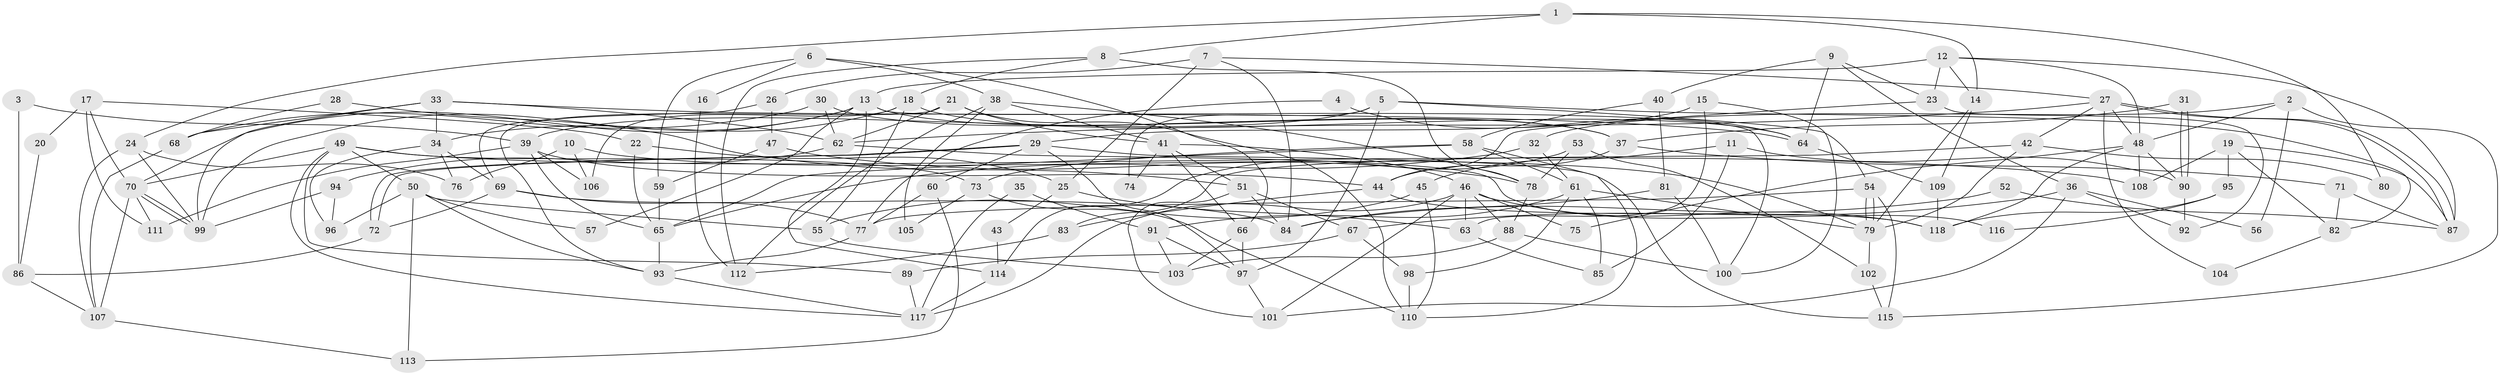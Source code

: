 // Generated by graph-tools (version 1.1) at 2025/50/03/09/25 03:50:12]
// undirected, 118 vertices, 236 edges
graph export_dot {
graph [start="1"]
  node [color=gray90,style=filled];
  1;
  2;
  3;
  4;
  5;
  6;
  7;
  8;
  9;
  10;
  11;
  12;
  13;
  14;
  15;
  16;
  17;
  18;
  19;
  20;
  21;
  22;
  23;
  24;
  25;
  26;
  27;
  28;
  29;
  30;
  31;
  32;
  33;
  34;
  35;
  36;
  37;
  38;
  39;
  40;
  41;
  42;
  43;
  44;
  45;
  46;
  47;
  48;
  49;
  50;
  51;
  52;
  53;
  54;
  55;
  56;
  57;
  58;
  59;
  60;
  61;
  62;
  63;
  64;
  65;
  66;
  67;
  68;
  69;
  70;
  71;
  72;
  73;
  74;
  75;
  76;
  77;
  78;
  79;
  80;
  81;
  82;
  83;
  84;
  85;
  86;
  87;
  88;
  89;
  90;
  91;
  92;
  93;
  94;
  95;
  96;
  97;
  98;
  99;
  100;
  101;
  102;
  103;
  104;
  105;
  106;
  107;
  108;
  109;
  110;
  111;
  112;
  113;
  114;
  115;
  116;
  117;
  118;
  1 -- 14;
  1 -- 8;
  1 -- 24;
  1 -- 80;
  2 -- 115;
  2 -- 48;
  2 -- 32;
  2 -- 56;
  3 -- 86;
  3 -- 39;
  4 -- 77;
  4 -- 64;
  5 -- 97;
  5 -- 39;
  5 -- 54;
  5 -- 74;
  5 -- 82;
  6 -- 66;
  6 -- 38;
  6 -- 16;
  6 -- 59;
  7 -- 84;
  7 -- 27;
  7 -- 25;
  7 -- 26;
  8 -- 112;
  8 -- 78;
  8 -- 18;
  9 -- 23;
  9 -- 64;
  9 -- 36;
  9 -- 40;
  10 -- 76;
  10 -- 106;
  10 -- 79;
  11 -- 90;
  11 -- 45;
  11 -- 85;
  12 -- 13;
  12 -- 48;
  12 -- 14;
  12 -- 23;
  12 -- 87;
  13 -- 99;
  13 -- 100;
  13 -- 37;
  13 -- 57;
  13 -- 70;
  13 -- 114;
  14 -- 79;
  14 -- 109;
  15 -- 29;
  15 -- 63;
  15 -- 100;
  16 -- 112;
  17 -- 70;
  17 -- 22;
  17 -- 20;
  17 -- 111;
  18 -- 34;
  18 -- 55;
  18 -- 64;
  18 -- 106;
  19 -- 87;
  19 -- 82;
  19 -- 95;
  19 -- 108;
  20 -- 86;
  21 -- 93;
  21 -- 62;
  21 -- 41;
  21 -- 110;
  22 -- 25;
  22 -- 65;
  23 -- 44;
  23 -- 92;
  24 -- 99;
  24 -- 76;
  24 -- 107;
  25 -- 63;
  25 -- 43;
  26 -- 69;
  26 -- 47;
  27 -- 62;
  27 -- 87;
  27 -- 87;
  27 -- 42;
  27 -- 48;
  27 -- 104;
  28 -- 51;
  28 -- 68;
  29 -- 72;
  29 -- 72;
  29 -- 60;
  29 -- 97;
  29 -- 115;
  30 -- 68;
  30 -- 37;
  30 -- 62;
  31 -- 37;
  31 -- 90;
  31 -- 90;
  32 -- 61;
  32 -- 65;
  33 -- 64;
  33 -- 34;
  33 -- 62;
  33 -- 68;
  33 -- 99;
  34 -- 96;
  34 -- 69;
  34 -- 76;
  35 -- 117;
  35 -- 91;
  36 -- 92;
  36 -- 56;
  36 -- 67;
  36 -- 101;
  37 -- 44;
  37 -- 71;
  38 -- 41;
  38 -- 78;
  38 -- 105;
  38 -- 112;
  39 -- 111;
  39 -- 65;
  39 -- 44;
  39 -- 106;
  40 -- 58;
  40 -- 81;
  41 -- 46;
  41 -- 51;
  41 -- 66;
  41 -- 74;
  42 -- 79;
  42 -- 80;
  42 -- 83;
  43 -- 114;
  44 -- 118;
  44 -- 83;
  45 -- 55;
  45 -- 110;
  46 -- 101;
  46 -- 117;
  46 -- 63;
  46 -- 75;
  46 -- 88;
  46 -- 118;
  47 -- 59;
  47 -- 78;
  48 -- 108;
  48 -- 75;
  48 -- 90;
  48 -- 118;
  49 -- 70;
  49 -- 89;
  49 -- 50;
  49 -- 73;
  49 -- 108;
  49 -- 117;
  50 -- 55;
  50 -- 57;
  50 -- 93;
  50 -- 96;
  50 -- 113;
  51 -- 67;
  51 -- 84;
  51 -- 101;
  52 -- 84;
  52 -- 87;
  53 -- 78;
  53 -- 102;
  53 -- 114;
  54 -- 79;
  54 -- 79;
  54 -- 77;
  54 -- 115;
  55 -- 103;
  58 -- 73;
  58 -- 65;
  58 -- 61;
  58 -- 110;
  59 -- 65;
  60 -- 77;
  60 -- 113;
  61 -- 79;
  61 -- 85;
  61 -- 91;
  61 -- 98;
  62 -- 94;
  62 -- 116;
  63 -- 85;
  64 -- 109;
  65 -- 93;
  66 -- 97;
  66 -- 103;
  67 -- 98;
  67 -- 89;
  68 -- 107;
  69 -- 77;
  69 -- 84;
  69 -- 72;
  70 -- 99;
  70 -- 99;
  70 -- 107;
  70 -- 111;
  71 -- 87;
  71 -- 82;
  72 -- 86;
  73 -- 110;
  73 -- 105;
  77 -- 93;
  78 -- 88;
  79 -- 102;
  81 -- 100;
  81 -- 84;
  82 -- 104;
  83 -- 112;
  86 -- 107;
  88 -- 103;
  88 -- 100;
  89 -- 117;
  90 -- 92;
  91 -- 97;
  91 -- 103;
  93 -- 117;
  94 -- 99;
  94 -- 96;
  95 -- 118;
  95 -- 116;
  97 -- 101;
  98 -- 110;
  102 -- 115;
  107 -- 113;
  109 -- 118;
  114 -- 117;
}

